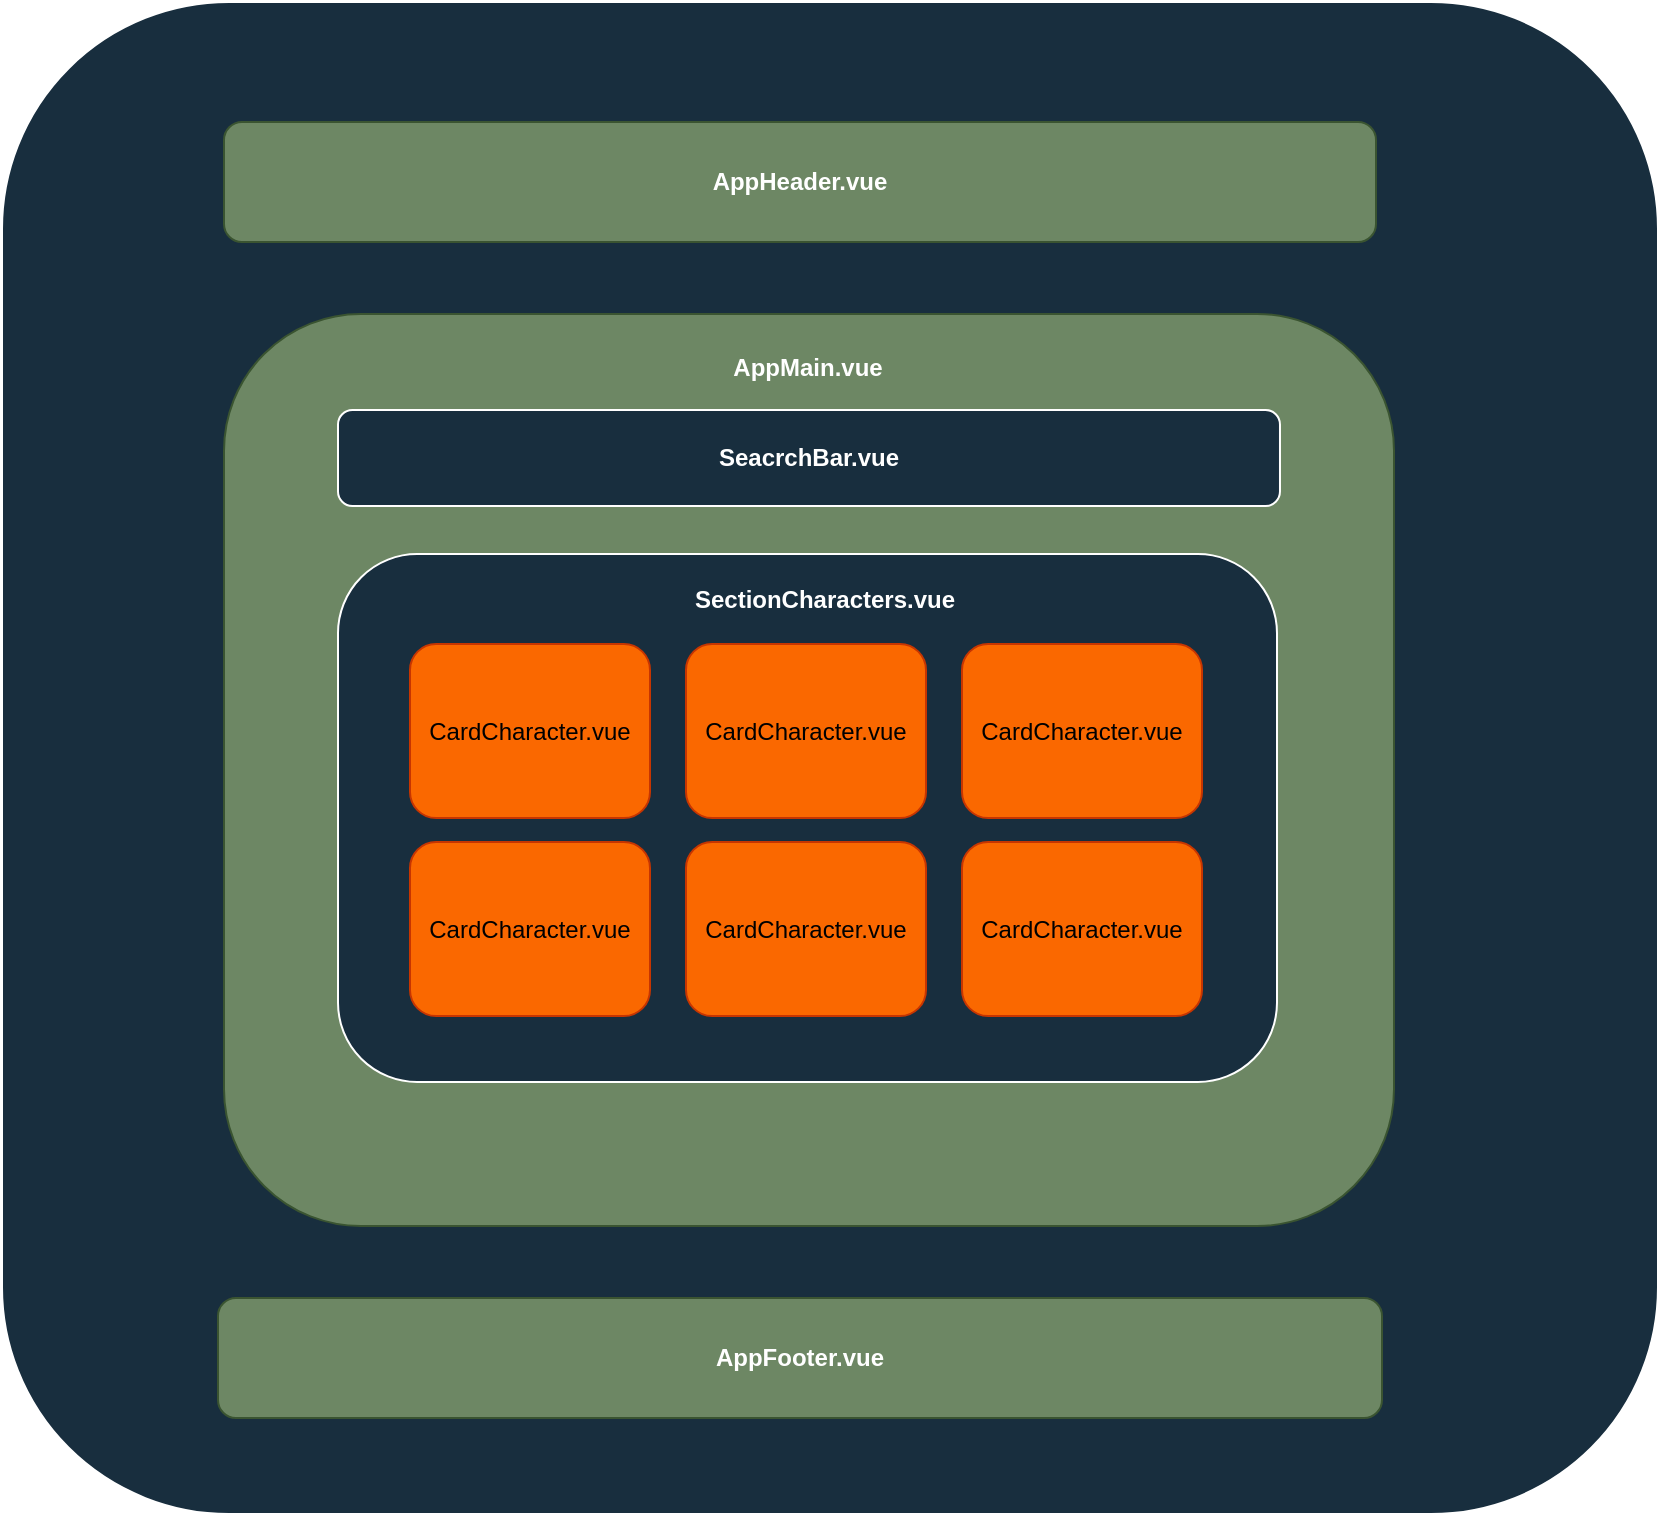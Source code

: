 <mxfile>
    <diagram name="Pagina-1" id="lxEEOmlffgaohQc2eWTV">
        <mxGraphModel dx="1214" dy="1230" grid="1" gridSize="12" guides="1" tooltips="1" connect="1" arrows="1" fold="1" page="1" pageScale="1" pageWidth="827" pageHeight="1169" math="0" shadow="0">
            <root>
                <mxCell id="0"/>
                <mxCell id="1" parent="0"/>
                <mxCell id="TibZBH347mJV-R5Tvhds-1" value="" style="rounded=1;whiteSpace=wrap;html=1;labelBackgroundColor=none;fillColor=#182E3E;strokeColor=#FFFFFF;fontColor=#FFFFFF;" parent="1" vertex="1">
                    <mxGeometry x="180" y="264" width="828" height="756" as="geometry"/>
                </mxCell>
                <mxCell id="TibZBH347mJV-R5Tvhds-2" value="&lt;b&gt;AppHeader.vue&lt;/b&gt;" style="rounded=1;whiteSpace=wrap;html=1;labelBackgroundColor=none;fillColor=#6d8764;strokeColor=#3A5431;fontColor=#ffffff;" parent="1" vertex="1">
                    <mxGeometry x="291" y="324" width="576" height="60" as="geometry"/>
                </mxCell>
                <mxCell id="TibZBH347mJV-R5Tvhds-5" value="" style="rounded=1;whiteSpace=wrap;html=1;labelBackgroundColor=none;fillColor=#6d8764;strokeColor=#3A5431;fontColor=#ffffff;" parent="1" vertex="1">
                    <mxGeometry x="291" y="420" width="585" height="456" as="geometry"/>
                </mxCell>
                <mxCell id="TibZBH347mJV-R5Tvhds-7" value="&lt;b&gt;AppFooter.vue&lt;/b&gt;" style="rounded=1;whiteSpace=wrap;html=1;labelBackgroundColor=none;fillColor=#6d8764;strokeColor=#3A5431;fontColor=#ffffff;" parent="1" vertex="1">
                    <mxGeometry x="288" y="912" width="582" height="60" as="geometry"/>
                </mxCell>
                <mxCell id="TibZBH347mJV-R5Tvhds-8" value="&lt;b&gt;SeacrchBar.vue&lt;/b&gt;" style="rounded=1;whiteSpace=wrap;html=1;strokeColor=#FFFFFF;fontColor=#FFFFFF;fillColor=#182E3E;" parent="1" vertex="1">
                    <mxGeometry x="348" y="468" width="470.99" height="48" as="geometry"/>
                </mxCell>
                <mxCell id="TibZBH347mJV-R5Tvhds-9" value="" style="rounded=1;whiteSpace=wrap;html=1;strokeColor=#FFFFFF;fontColor=#FFFFFF;fillColor=#182E3E;align=left;" parent="1" vertex="1">
                    <mxGeometry x="348" y="540" width="469.5" height="264" as="geometry"/>
                </mxCell>
                <mxCell id="TibZBH347mJV-R5Tvhds-10" value="SectionCharacters.vue&lt;div&gt;&lt;br&gt;&lt;/div&gt;" style="text;html=1;align=center;verticalAlign=middle;whiteSpace=wrap;rounded=0;fontColor=#FFFFFF;fontStyle=1" parent="1" vertex="1">
                    <mxGeometry x="557.62" y="555" width="66.75" height="30" as="geometry"/>
                </mxCell>
                <mxCell id="TibZBH347mJV-R5Tvhds-11" value="CardCharacter.vue" style="rounded=1;whiteSpace=wrap;html=1;strokeColor=#C73500;fontColor=#000000;fillColor=#fa6800;" parent="1" vertex="1">
                    <mxGeometry x="384" y="585" width="120" height="87" as="geometry"/>
                </mxCell>
                <mxCell id="TibZBH347mJV-R5Tvhds-14" value="CardCharacter.vue" style="rounded=1;whiteSpace=wrap;html=1;strokeColor=#C73500;fontColor=#000000;fillColor=#fa6800;" parent="1" vertex="1">
                    <mxGeometry x="522" y="585" width="120" height="87" as="geometry"/>
                </mxCell>
                <mxCell id="TibZBH347mJV-R5Tvhds-15" value="CardCharacter.vue" style="rounded=1;whiteSpace=wrap;html=1;strokeColor=#C73500;fontColor=#000000;fillColor=#fa6800;" parent="1" vertex="1">
                    <mxGeometry x="660" y="585" width="120" height="87" as="geometry"/>
                </mxCell>
                <mxCell id="TibZBH347mJV-R5Tvhds-16" value="CardCharacter.vue" style="rounded=1;whiteSpace=wrap;html=1;strokeColor=#C73500;fontColor=#000000;fillColor=#fa6800;" parent="1" vertex="1">
                    <mxGeometry x="660" y="684" width="120" height="87" as="geometry"/>
                </mxCell>
                <mxCell id="TibZBH347mJV-R5Tvhds-17" value="CardCharacter.vue" style="rounded=1;whiteSpace=wrap;html=1;strokeColor=#C73500;fontColor=#000000;fillColor=#fa6800;" parent="1" vertex="1">
                    <mxGeometry x="384" y="684" width="120" height="87" as="geometry"/>
                </mxCell>
                <mxCell id="TibZBH347mJV-R5Tvhds-18" value="CardCharacter.vue" style="rounded=1;whiteSpace=wrap;html=1;strokeColor=#C73500;fontColor=#000000;fillColor=#fa6800;" parent="1" vertex="1">
                    <mxGeometry x="522" y="684" width="120" height="87" as="geometry"/>
                </mxCell>
                <mxCell id="TibZBH347mJV-R5Tvhds-19" value="&lt;b&gt;AppMain.vue&lt;/b&gt;" style="text;html=1;align=center;verticalAlign=middle;whiteSpace=wrap;rounded=0;fontColor=#FFFFFF;" parent="1" vertex="1">
                    <mxGeometry x="552.75" y="432" width="60" height="30" as="geometry"/>
                </mxCell>
            </root>
        </mxGraphModel>
    </diagram>
</mxfile>